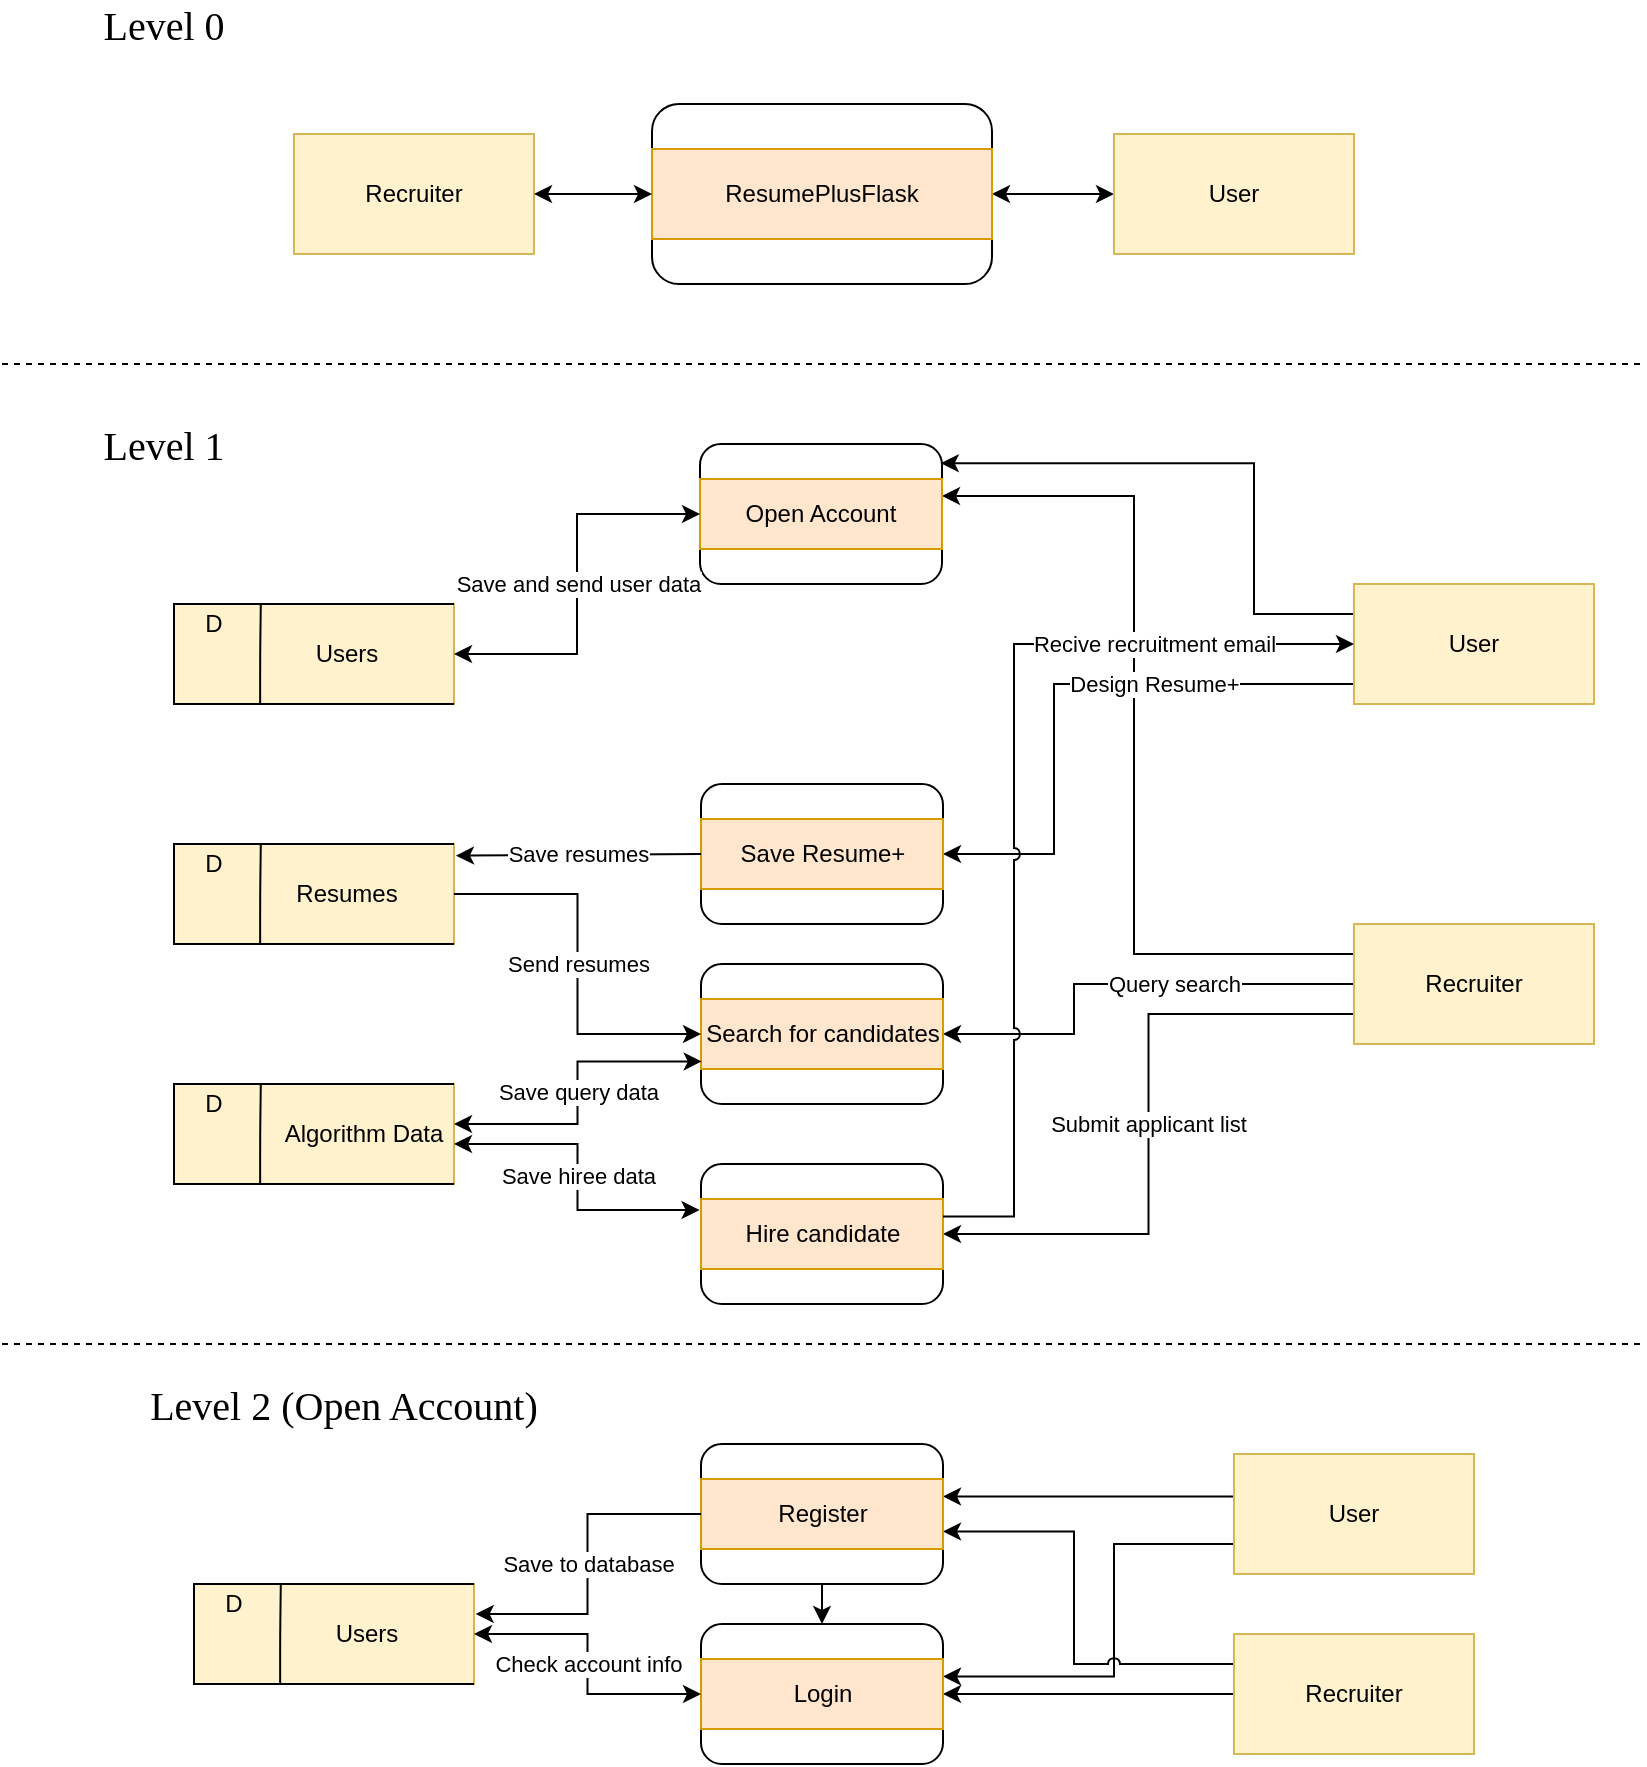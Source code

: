 <mxfile version="14.1.8" type="device"><diagram id="C5RBs43oDa-KdzZeNtuy" name="Page-1"><mxGraphModel dx="905" dy="555" grid="1" gridSize="10" guides="1" tooltips="1" connect="1" arrows="1" fold="1" page="1" pageScale="1" pageWidth="827" pageHeight="1169" math="0" shadow="0"><root><mxCell id="WIyWlLk6GJQsqaUBKTNV-0"/><mxCell id="WIyWlLk6GJQsqaUBKTNV-1" parent="WIyWlLk6GJQsqaUBKTNV-0"/><mxCell id="NrrAyGX-JGKCV6NeU_a9-0" value="Recruiter" style="rounded=0;whiteSpace=wrap;html=1;fillColor=#fff2cc;strokeColor=#d6b656;" vertex="1" parent="WIyWlLk6GJQsqaUBKTNV-1"><mxGeometry x="150" y="85" width="120" height="60" as="geometry"/></mxCell><mxCell id="NrrAyGX-JGKCV6NeU_a9-6" style="edgeStyle=orthogonalEdgeStyle;rounded=0;orthogonalLoop=1;jettySize=auto;html=1;exitX=0;exitY=0.5;exitDx=0;exitDy=0;entryX=1;entryY=0.5;entryDx=0;entryDy=0;startArrow=classic;startFill=1;" edge="1" parent="WIyWlLk6GJQsqaUBKTNV-1" source="NrrAyGX-JGKCV6NeU_a9-1" target="NrrAyGX-JGKCV6NeU_a9-3"><mxGeometry relative="1" as="geometry"/></mxCell><mxCell id="NrrAyGX-JGKCV6NeU_a9-1" value="User" style="rounded=0;whiteSpace=wrap;html=1;fillColor=#fff2cc;strokeColor=#d6b656;" vertex="1" parent="WIyWlLk6GJQsqaUBKTNV-1"><mxGeometry x="560" y="85" width="120" height="60" as="geometry"/></mxCell><mxCell id="NrrAyGX-JGKCV6NeU_a9-4" value="" style="group" vertex="1" connectable="0" parent="WIyWlLk6GJQsqaUBKTNV-1"><mxGeometry x="329" y="70" width="170" height="90" as="geometry"/></mxCell><mxCell id="NrrAyGX-JGKCV6NeU_a9-2" value="" style="rounded=1;whiteSpace=wrap;html=1;" vertex="1" parent="NrrAyGX-JGKCV6NeU_a9-4"><mxGeometry width="170" height="90" as="geometry"/></mxCell><mxCell id="NrrAyGX-JGKCV6NeU_a9-3" value="ResumePlusFlask" style="rounded=0;whiteSpace=wrap;html=1;fillColor=#ffe6cc;strokeColor=#d79b00;" vertex="1" parent="NrrAyGX-JGKCV6NeU_a9-4"><mxGeometry y="22.5" width="170" height="45" as="geometry"/></mxCell><mxCell id="NrrAyGX-JGKCV6NeU_a9-5" value="" style="endArrow=classic;html=1;exitX=1;exitY=0.5;exitDx=0;exitDy=0;entryX=0;entryY=0.5;entryDx=0;entryDy=0;endFill=1;startArrow=classic;startFill=1;" edge="1" parent="WIyWlLk6GJQsqaUBKTNV-1" source="NrrAyGX-JGKCV6NeU_a9-0" target="NrrAyGX-JGKCV6NeU_a9-3"><mxGeometry width="50" height="50" relative="1" as="geometry"><mxPoint x="390" y="300" as="sourcePoint"/><mxPoint x="440" y="250" as="targetPoint"/></mxGeometry></mxCell><mxCell id="NrrAyGX-JGKCV6NeU_a9-7" value="" style="endArrow=none;dashed=1;html=1;" edge="1" parent="WIyWlLk6GJQsqaUBKTNV-1"><mxGeometry width="50" height="50" relative="1" as="geometry"><mxPoint x="4" y="200" as="sourcePoint"/><mxPoint x="824" y="200" as="targetPoint"/></mxGeometry></mxCell><mxCell id="NrrAyGX-JGKCV6NeU_a9-8" value="&lt;font style=&quot;font-size: 20px&quot; face=&quot;Lucida Console&quot;&gt;Level 0&lt;/font&gt;" style="text;html=1;strokeColor=none;fillColor=none;align=center;verticalAlign=middle;whiteSpace=wrap;rounded=0;" vertex="1" parent="WIyWlLk6GJQsqaUBKTNV-1"><mxGeometry x="30" y="20" width="110" height="20" as="geometry"/></mxCell><mxCell id="NrrAyGX-JGKCV6NeU_a9-50" value="" style="edgeStyle=orthogonalEdgeStyle;rounded=0;orthogonalLoop=1;jettySize=auto;html=1;exitX=0;exitY=0.25;exitDx=0;exitDy=0;entryX=1;entryY=0.25;entryDx=0;entryDy=0;startArrow=none;startFill=0;endArrow=classic;endFill=1;jumpStyle=arc;" edge="1" parent="WIyWlLk6GJQsqaUBKTNV-1" source="NrrAyGX-JGKCV6NeU_a9-9" target="NrrAyGX-JGKCV6NeU_a9-13"><mxGeometry x="-0.012" y="-30" relative="1" as="geometry"><Array as="points"><mxPoint x="570" y="495"/><mxPoint x="570" y="266"/><mxPoint x="474" y="266"/></Array><mxPoint as="offset"/></mxGeometry></mxCell><mxCell id="NrrAyGX-JGKCV6NeU_a9-77" value="Submit applicant list" style="edgeStyle=orthogonalEdgeStyle;rounded=0;jumpStyle=arc;orthogonalLoop=1;jettySize=auto;html=1;exitX=0;exitY=0.75;exitDx=0;exitDy=0;entryX=1;entryY=0.5;entryDx=0;entryDy=0;startArrow=none;startFill=0;endArrow=classic;endFill=1;" edge="1" parent="WIyWlLk6GJQsqaUBKTNV-1" source="NrrAyGX-JGKCV6NeU_a9-9" target="NrrAyGX-JGKCV6NeU_a9-28"><mxGeometry relative="1" as="geometry"/></mxCell><mxCell id="NrrAyGX-JGKCV6NeU_a9-78" value="Query search" style="edgeStyle=orthogonalEdgeStyle;rounded=0;jumpStyle=arc;orthogonalLoop=1;jettySize=auto;html=1;exitX=0;exitY=0.5;exitDx=0;exitDy=0;entryX=1;entryY=0.5;entryDx=0;entryDy=0;startArrow=none;startFill=0;endArrow=classic;endFill=1;" edge="1" parent="WIyWlLk6GJQsqaUBKTNV-1" source="NrrAyGX-JGKCV6NeU_a9-9" target="NrrAyGX-JGKCV6NeU_a9-25"><mxGeometry x="-0.219" relative="1" as="geometry"><Array as="points"><mxPoint x="540" y="510"/><mxPoint x="540" y="535"/></Array><mxPoint as="offset"/></mxGeometry></mxCell><mxCell id="NrrAyGX-JGKCV6NeU_a9-9" value="Recruiter" style="rounded=0;whiteSpace=wrap;html=1;fillColor=#fff2cc;strokeColor=#d6b656;" vertex="1" parent="WIyWlLk6GJQsqaUBKTNV-1"><mxGeometry x="680" y="480" width="120" height="60" as="geometry"/></mxCell><mxCell id="NrrAyGX-JGKCV6NeU_a9-51" value="Design Resume+" style="edgeStyle=orthogonalEdgeStyle;rounded=0;orthogonalLoop=1;jettySize=auto;html=1;exitX=0;exitY=0.75;exitDx=0;exitDy=0;entryX=1;entryY=0.5;entryDx=0;entryDy=0;startArrow=none;startFill=0;endArrow=classic;endFill=1;jumpStyle=arc;" edge="1" parent="WIyWlLk6GJQsqaUBKTNV-1" source="NrrAyGX-JGKCV6NeU_a9-10" target="NrrAyGX-JGKCV6NeU_a9-22"><mxGeometry x="-0.289" relative="1" as="geometry"><Array as="points"><mxPoint x="530" y="360"/><mxPoint x="530" y="445"/></Array><mxPoint as="offset"/></mxGeometry></mxCell><mxCell id="NrrAyGX-JGKCV6NeU_a9-79" value="" style="edgeStyle=orthogonalEdgeStyle;rounded=0;jumpStyle=arc;orthogonalLoop=1;jettySize=auto;html=1;entryX=0.995;entryY=0.137;entryDx=0;entryDy=0;entryPerimeter=0;startArrow=none;startFill=0;endArrow=classic;endFill=1;exitX=0;exitY=0.25;exitDx=0;exitDy=0;" edge="1" parent="WIyWlLk6GJQsqaUBKTNV-1" source="NrrAyGX-JGKCV6NeU_a9-10" target="NrrAyGX-JGKCV6NeU_a9-12"><mxGeometry relative="1" as="geometry"><mxPoint x="630" y="325" as="sourcePoint"/><Array as="points"><mxPoint x="630" y="325"/><mxPoint x="630" y="250"/></Array></mxGeometry></mxCell><mxCell id="NrrAyGX-JGKCV6NeU_a9-10" value="User" style="rounded=0;whiteSpace=wrap;html=1;fillColor=#fff2cc;strokeColor=#d6b656;" vertex="1" parent="WIyWlLk6GJQsqaUBKTNV-1"><mxGeometry x="680" y="310" width="120" height="60" as="geometry"/></mxCell><mxCell id="NrrAyGX-JGKCV6NeU_a9-11" value="" style="group;fillColor=#ffffff;" vertex="1" connectable="0" parent="WIyWlLk6GJQsqaUBKTNV-1"><mxGeometry x="353" y="240" width="121" height="70" as="geometry"/></mxCell><mxCell id="NrrAyGX-JGKCV6NeU_a9-12" value="" style="rounded=1;whiteSpace=wrap;html=1;" vertex="1" parent="NrrAyGX-JGKCV6NeU_a9-11"><mxGeometry width="121" height="70" as="geometry"/></mxCell><mxCell id="NrrAyGX-JGKCV6NeU_a9-13" value="Open Account" style="rounded=0;whiteSpace=wrap;html=1;fillColor=#ffe6cc;strokeColor=#d79b00;" vertex="1" parent="NrrAyGX-JGKCV6NeU_a9-11"><mxGeometry y="17.5" width="121" height="35" as="geometry"/></mxCell><mxCell id="NrrAyGX-JGKCV6NeU_a9-20" value="" style="group" vertex="1" connectable="0" parent="WIyWlLk6GJQsqaUBKTNV-1"><mxGeometry x="353.5" y="410" width="121" height="70" as="geometry"/></mxCell><mxCell id="NrrAyGX-JGKCV6NeU_a9-21" value="" style="rounded=1;whiteSpace=wrap;html=1;" vertex="1" parent="NrrAyGX-JGKCV6NeU_a9-20"><mxGeometry width="121" height="70" as="geometry"/></mxCell><mxCell id="NrrAyGX-JGKCV6NeU_a9-22" value="Save Resume+" style="rounded=0;whiteSpace=wrap;html=1;fillColor=#ffe6cc;strokeColor=#d79b00;" vertex="1" parent="NrrAyGX-JGKCV6NeU_a9-20"><mxGeometry y="17.5" width="121" height="35" as="geometry"/></mxCell><mxCell id="NrrAyGX-JGKCV6NeU_a9-23" value="" style="group" vertex="1" connectable="0" parent="WIyWlLk6GJQsqaUBKTNV-1"><mxGeometry x="353.5" y="500" width="121" height="70" as="geometry"/></mxCell><mxCell id="NrrAyGX-JGKCV6NeU_a9-24" value="" style="rounded=1;whiteSpace=wrap;html=1;" vertex="1" parent="NrrAyGX-JGKCV6NeU_a9-23"><mxGeometry width="121" height="70" as="geometry"/></mxCell><mxCell id="NrrAyGX-JGKCV6NeU_a9-25" value="Search for candidates" style="rounded=0;whiteSpace=wrap;html=1;fillColor=#ffe6cc;strokeColor=#d79b00;" vertex="1" parent="NrrAyGX-JGKCV6NeU_a9-23"><mxGeometry y="17.5" width="121" height="35" as="geometry"/></mxCell><mxCell id="NrrAyGX-JGKCV6NeU_a9-26" value="" style="group" vertex="1" connectable="0" parent="WIyWlLk6GJQsqaUBKTNV-1"><mxGeometry x="353.5" y="600" width="121" height="70" as="geometry"/></mxCell><mxCell id="NrrAyGX-JGKCV6NeU_a9-27" value="" style="rounded=1;whiteSpace=wrap;html=1;" vertex="1" parent="NrrAyGX-JGKCV6NeU_a9-26"><mxGeometry width="121" height="70" as="geometry"/></mxCell><mxCell id="NrrAyGX-JGKCV6NeU_a9-28" value="Hire candidate" style="rounded=0;whiteSpace=wrap;html=1;fillColor=#ffe6cc;strokeColor=#d79b00;" vertex="1" parent="NrrAyGX-JGKCV6NeU_a9-26"><mxGeometry y="17.5" width="121" height="35" as="geometry"/></mxCell><mxCell id="NrrAyGX-JGKCV6NeU_a9-35" value="" style="group;fillColor=#fff2cc;strokeColor=#d6b656;" vertex="1" connectable="0" parent="WIyWlLk6GJQsqaUBKTNV-1"><mxGeometry x="90" y="440" width="140" height="50" as="geometry"/></mxCell><mxCell id="NrrAyGX-JGKCV6NeU_a9-33" value="D" style="text;html=1;strokeColor=none;fillColor=none;align=center;verticalAlign=middle;whiteSpace=wrap;rounded=0;" vertex="1" parent="NrrAyGX-JGKCV6NeU_a9-35"><mxGeometry width="40" height="20" as="geometry"/></mxCell><mxCell id="NrrAyGX-JGKCV6NeU_a9-34" value="" style="group" vertex="1" connectable="0" parent="NrrAyGX-JGKCV6NeU_a9-35"><mxGeometry width="140" height="50" as="geometry"/></mxCell><mxCell id="NrrAyGX-JGKCV6NeU_a9-31" value="" style="strokeWidth=1;html=1;shape=mxgraph.flowchart.annotation_1;align=left;pointerEvents=1;fillColor=#ffffff;" vertex="1" parent="NrrAyGX-JGKCV6NeU_a9-34"><mxGeometry width="140" height="50" as="geometry"/></mxCell><mxCell id="NrrAyGX-JGKCV6NeU_a9-32" value="" style="endArrow=none;html=1;entryX=0.31;entryY=0.001;entryDx=0;entryDy=0;entryPerimeter=0;" edge="1" parent="NrrAyGX-JGKCV6NeU_a9-34" target="NrrAyGX-JGKCV6NeU_a9-31"><mxGeometry width="50" height="50" relative="1" as="geometry"><mxPoint x="43.077" y="50" as="sourcePoint"/><mxPoint x="42" as="targetPoint"/><Array as="points"><mxPoint x="43.077" y="25"/></Array></mxGeometry></mxCell><mxCell id="NrrAyGX-JGKCV6NeU_a9-36" value="Resumes" style="text;html=1;strokeColor=none;fillColor=none;align=center;verticalAlign=middle;whiteSpace=wrap;rounded=0;" vertex="1" parent="NrrAyGX-JGKCV6NeU_a9-34"><mxGeometry x="64.615" y="15" width="43.077" height="20" as="geometry"/></mxCell><mxCell id="NrrAyGX-JGKCV6NeU_a9-52" value="Save resumes" style="edgeStyle=orthogonalEdgeStyle;rounded=0;jumpStyle=arc;orthogonalLoop=1;jettySize=auto;html=1;exitX=0;exitY=0.5;exitDx=0;exitDy=0;startArrow=none;startFill=0;endArrow=classic;endFill=1;entryX=1.007;entryY=0.117;entryDx=0;entryDy=0;entryPerimeter=0;" edge="1" parent="WIyWlLk6GJQsqaUBKTNV-1" source="NrrAyGX-JGKCV6NeU_a9-22" target="NrrAyGX-JGKCV6NeU_a9-31"><mxGeometry relative="1" as="geometry"><mxPoint x="260" y="460" as="targetPoint"/></mxGeometry></mxCell><mxCell id="NrrAyGX-JGKCV6NeU_a9-63" value="" style="group;fillColor=#fff2cc;strokeColor=#d6b656;" vertex="1" connectable="0" parent="WIyWlLk6GJQsqaUBKTNV-1"><mxGeometry x="90" y="320" width="140" height="50" as="geometry"/></mxCell><mxCell id="NrrAyGX-JGKCV6NeU_a9-64" value="D" style="text;html=1;strokeColor=none;fillColor=none;align=center;verticalAlign=middle;whiteSpace=wrap;rounded=0;" vertex="1" parent="NrrAyGX-JGKCV6NeU_a9-63"><mxGeometry width="40" height="20" as="geometry"/></mxCell><mxCell id="NrrAyGX-JGKCV6NeU_a9-65" value="" style="group" vertex="1" connectable="0" parent="NrrAyGX-JGKCV6NeU_a9-63"><mxGeometry width="140" height="50" as="geometry"/></mxCell><mxCell id="NrrAyGX-JGKCV6NeU_a9-66" value="" style="strokeWidth=1;html=1;shape=mxgraph.flowchart.annotation_1;align=left;pointerEvents=1;fillColor=#ffffff;" vertex="1" parent="NrrAyGX-JGKCV6NeU_a9-65"><mxGeometry width="140" height="50" as="geometry"/></mxCell><mxCell id="NrrAyGX-JGKCV6NeU_a9-67" value="" style="endArrow=none;html=1;entryX=0.31;entryY=0.001;entryDx=0;entryDy=0;entryPerimeter=0;" edge="1" parent="NrrAyGX-JGKCV6NeU_a9-65" target="NrrAyGX-JGKCV6NeU_a9-66"><mxGeometry width="50" height="50" relative="1" as="geometry"><mxPoint x="43.077" y="50" as="sourcePoint"/><mxPoint x="42" as="targetPoint"/><Array as="points"><mxPoint x="43.077" y="25"/></Array></mxGeometry></mxCell><mxCell id="NrrAyGX-JGKCV6NeU_a9-68" value="Users" style="text;html=1;strokeColor=none;fillColor=none;align=center;verticalAlign=middle;whiteSpace=wrap;rounded=0;" vertex="1" parent="NrrAyGX-JGKCV6NeU_a9-65"><mxGeometry x="64.615" y="15" width="43.077" height="20" as="geometry"/></mxCell><mxCell id="NrrAyGX-JGKCV6NeU_a9-69" value="" style="group;fillColor=#fff2cc;strokeColor=#d6b656;" vertex="1" connectable="0" parent="WIyWlLk6GJQsqaUBKTNV-1"><mxGeometry x="90" y="560" width="140" height="50" as="geometry"/></mxCell><mxCell id="NrrAyGX-JGKCV6NeU_a9-70" value="D" style="text;html=1;strokeColor=none;fillColor=none;align=center;verticalAlign=middle;whiteSpace=wrap;rounded=0;" vertex="1" parent="NrrAyGX-JGKCV6NeU_a9-69"><mxGeometry width="40" height="20" as="geometry"/></mxCell><mxCell id="NrrAyGX-JGKCV6NeU_a9-71" value="" style="group" vertex="1" connectable="0" parent="NrrAyGX-JGKCV6NeU_a9-69"><mxGeometry width="140" height="50" as="geometry"/></mxCell><mxCell id="NrrAyGX-JGKCV6NeU_a9-72" value="" style="strokeWidth=1;html=1;shape=mxgraph.flowchart.annotation_1;align=left;pointerEvents=1;fillColor=#ffffff;" vertex="1" parent="NrrAyGX-JGKCV6NeU_a9-71"><mxGeometry width="140" height="50" as="geometry"/></mxCell><mxCell id="NrrAyGX-JGKCV6NeU_a9-73" value="" style="endArrow=none;html=1;entryX=0.31;entryY=0.001;entryDx=0;entryDy=0;entryPerimeter=0;" edge="1" parent="NrrAyGX-JGKCV6NeU_a9-71" target="NrrAyGX-JGKCV6NeU_a9-72"><mxGeometry width="50" height="50" relative="1" as="geometry"><mxPoint x="43.077" y="50" as="sourcePoint"/><mxPoint x="42" as="targetPoint"/><Array as="points"><mxPoint x="43.077" y="25"/></Array></mxGeometry></mxCell><mxCell id="NrrAyGX-JGKCV6NeU_a9-74" value="Algorithm Data" style="text;html=1;strokeColor=none;fillColor=none;align=center;verticalAlign=middle;whiteSpace=wrap;rounded=0;" vertex="1" parent="NrrAyGX-JGKCV6NeU_a9-71"><mxGeometry x="50" y="15" width="90" height="20" as="geometry"/></mxCell><mxCell id="NrrAyGX-JGKCV6NeU_a9-76" value="Save and send user data" style="edgeStyle=orthogonalEdgeStyle;rounded=0;jumpStyle=arc;orthogonalLoop=1;jettySize=auto;html=1;exitX=0;exitY=0.5;exitDx=0;exitDy=0;entryX=1;entryY=0.5;entryDx=0;entryDy=0;entryPerimeter=0;startArrow=classic;startFill=1;endArrow=classic;endFill=1;" edge="1" parent="WIyWlLk6GJQsqaUBKTNV-1" source="NrrAyGX-JGKCV6NeU_a9-13" target="NrrAyGX-JGKCV6NeU_a9-66"><mxGeometry relative="1" as="geometry"/></mxCell><mxCell id="NrrAyGX-JGKCV6NeU_a9-80" value="Send resumes" style="edgeStyle=orthogonalEdgeStyle;rounded=0;jumpStyle=arc;orthogonalLoop=1;jettySize=auto;html=1;exitX=1;exitY=0.5;exitDx=0;exitDy=0;exitPerimeter=0;entryX=0;entryY=0.5;entryDx=0;entryDy=0;startArrow=none;startFill=0;endArrow=classic;endFill=1;" edge="1" parent="WIyWlLk6GJQsqaUBKTNV-1" source="NrrAyGX-JGKCV6NeU_a9-31" target="NrrAyGX-JGKCV6NeU_a9-25"><mxGeometry relative="1" as="geometry"/></mxCell><mxCell id="NrrAyGX-JGKCV6NeU_a9-81" value="Save query data" style="edgeStyle=orthogonalEdgeStyle;rounded=0;jumpStyle=arc;orthogonalLoop=1;jettySize=auto;html=1;exitX=1;exitY=0.25;exitDx=0;exitDy=0;entryX=0.003;entryY=0.892;entryDx=0;entryDy=0;entryPerimeter=0;startArrow=classic;startFill=1;endArrow=classic;endFill=1;" edge="1" parent="WIyWlLk6GJQsqaUBKTNV-1" source="NrrAyGX-JGKCV6NeU_a9-74" target="NrrAyGX-JGKCV6NeU_a9-25"><mxGeometry relative="1" as="geometry"/></mxCell><mxCell id="NrrAyGX-JGKCV6NeU_a9-82" value="Save hiree data" style="edgeStyle=orthogonalEdgeStyle;rounded=0;jumpStyle=arc;orthogonalLoop=1;jettySize=auto;html=1;exitX=1;exitY=0.75;exitDx=0;exitDy=0;entryX=-0.006;entryY=0.157;entryDx=0;entryDy=0;entryPerimeter=0;startArrow=classic;startFill=1;endArrow=classic;endFill=1;" edge="1" parent="WIyWlLk6GJQsqaUBKTNV-1" source="NrrAyGX-JGKCV6NeU_a9-74" target="NrrAyGX-JGKCV6NeU_a9-28"><mxGeometry relative="1" as="geometry"/></mxCell><mxCell id="NrrAyGX-JGKCV6NeU_a9-83" value="" style="endArrow=none;dashed=1;html=1;" edge="1" parent="WIyWlLk6GJQsqaUBKTNV-1"><mxGeometry width="50" height="50" relative="1" as="geometry"><mxPoint x="4" y="690" as="sourcePoint"/><mxPoint x="824" y="690" as="targetPoint"/></mxGeometry></mxCell><mxCell id="NrrAyGX-JGKCV6NeU_a9-84" value="&lt;font style=&quot;font-size: 20px&quot; face=&quot;Lucida Console&quot;&gt;Level 1&lt;/font&gt;" style="text;html=1;strokeColor=none;fillColor=none;align=center;verticalAlign=middle;whiteSpace=wrap;rounded=0;" vertex="1" parent="WIyWlLk6GJQsqaUBKTNV-1"><mxGeometry x="30" y="230" width="110" height="20" as="geometry"/></mxCell><mxCell id="NrrAyGX-JGKCV6NeU_a9-85" value="&lt;font style=&quot;font-size: 20px&quot; face=&quot;Lucida Console&quot;&gt;Level 2 (Open Account)&lt;/font&gt;" style="text;html=1;strokeColor=none;fillColor=none;align=center;verticalAlign=middle;whiteSpace=wrap;rounded=0;" vertex="1" parent="WIyWlLk6GJQsqaUBKTNV-1"><mxGeometry x="30" y="710" width="290" height="20" as="geometry"/></mxCell><mxCell id="NrrAyGX-JGKCV6NeU_a9-104" value="" style="edgeStyle=orthogonalEdgeStyle;rounded=0;jumpStyle=arc;orthogonalLoop=1;jettySize=auto;html=1;exitX=0;exitY=0.25;exitDx=0;exitDy=0;entryX=1;entryY=0.25;entryDx=0;entryDy=0;startArrow=none;startFill=0;endArrow=classic;endFill=1;" edge="1" parent="WIyWlLk6GJQsqaUBKTNV-1" source="NrrAyGX-JGKCV6NeU_a9-86" target="NrrAyGX-JGKCV6NeU_a9-96"><mxGeometry relative="1" as="geometry"><Array as="points"><mxPoint x="620" y="766"/></Array></mxGeometry></mxCell><mxCell id="NrrAyGX-JGKCV6NeU_a9-106" style="edgeStyle=orthogonalEdgeStyle;rounded=0;jumpStyle=arc;orthogonalLoop=1;jettySize=auto;html=1;exitX=0;exitY=0.5;exitDx=0;exitDy=0;entryX=1;entryY=0.25;entryDx=0;entryDy=0;startArrow=none;startFill=0;endArrow=classic;endFill=1;" edge="1" parent="WIyWlLk6GJQsqaUBKTNV-1" source="NrrAyGX-JGKCV6NeU_a9-86" target="NrrAyGX-JGKCV6NeU_a9-99"><mxGeometry relative="1" as="geometry"><Array as="points"><mxPoint x="620" y="790"/><mxPoint x="560" y="790"/><mxPoint x="560" y="856"/></Array></mxGeometry></mxCell><mxCell id="NrrAyGX-JGKCV6NeU_a9-86" value="User" style="rounded=0;whiteSpace=wrap;html=1;fillColor=#fff2cc;strokeColor=#d6b656;" vertex="1" parent="WIyWlLk6GJQsqaUBKTNV-1"><mxGeometry x="620" y="745" width="120" height="60" as="geometry"/></mxCell><mxCell id="NrrAyGX-JGKCV6NeU_a9-87" value="" style="group;fillColor=#fff2cc;strokeColor=#d6b656;" vertex="1" connectable="0" parent="WIyWlLk6GJQsqaUBKTNV-1"><mxGeometry x="100" y="810" width="140" height="50" as="geometry"/></mxCell><mxCell id="NrrAyGX-JGKCV6NeU_a9-88" value="D" style="text;html=1;strokeColor=none;fillColor=none;align=center;verticalAlign=middle;whiteSpace=wrap;rounded=0;" vertex="1" parent="NrrAyGX-JGKCV6NeU_a9-87"><mxGeometry width="40" height="20" as="geometry"/></mxCell><mxCell id="NrrAyGX-JGKCV6NeU_a9-89" value="" style="group" vertex="1" connectable="0" parent="NrrAyGX-JGKCV6NeU_a9-87"><mxGeometry width="140" height="50" as="geometry"/></mxCell><mxCell id="NrrAyGX-JGKCV6NeU_a9-90" value="" style="strokeWidth=1;html=1;shape=mxgraph.flowchart.annotation_1;align=left;pointerEvents=1;fillColor=#ffffff;" vertex="1" parent="NrrAyGX-JGKCV6NeU_a9-89"><mxGeometry width="140" height="50" as="geometry"/></mxCell><mxCell id="NrrAyGX-JGKCV6NeU_a9-91" value="" style="endArrow=none;html=1;entryX=0.31;entryY=0.001;entryDx=0;entryDy=0;entryPerimeter=0;" edge="1" parent="NrrAyGX-JGKCV6NeU_a9-89" target="NrrAyGX-JGKCV6NeU_a9-90"><mxGeometry width="50" height="50" relative="1" as="geometry"><mxPoint x="43.077" y="50" as="sourcePoint"/><mxPoint x="42" as="targetPoint"/><Array as="points"><mxPoint x="43.077" y="25"/></Array></mxGeometry></mxCell><mxCell id="NrrAyGX-JGKCV6NeU_a9-92" value="Users" style="text;html=1;strokeColor=none;fillColor=none;align=center;verticalAlign=middle;whiteSpace=wrap;rounded=0;" vertex="1" parent="NrrAyGX-JGKCV6NeU_a9-89"><mxGeometry x="64.615" y="15" width="43.077" height="20" as="geometry"/></mxCell><mxCell id="NrrAyGX-JGKCV6NeU_a9-105" value="" style="edgeStyle=orthogonalEdgeStyle;rounded=0;jumpStyle=arc;orthogonalLoop=1;jettySize=auto;html=1;exitX=0;exitY=0.25;exitDx=0;exitDy=0;entryX=1;entryY=0.75;entryDx=0;entryDy=0;startArrow=none;startFill=0;endArrow=classic;endFill=1;" edge="1" parent="WIyWlLk6GJQsqaUBKTNV-1" source="NrrAyGX-JGKCV6NeU_a9-93" target="NrrAyGX-JGKCV6NeU_a9-96"><mxGeometry relative="1" as="geometry"><Array as="points"><mxPoint x="540" y="850"/><mxPoint x="540" y="784"/></Array></mxGeometry></mxCell><mxCell id="NrrAyGX-JGKCV6NeU_a9-107" style="edgeStyle=orthogonalEdgeStyle;rounded=0;jumpStyle=arc;orthogonalLoop=1;jettySize=auto;html=1;exitX=0;exitY=0.5;exitDx=0;exitDy=0;entryX=1;entryY=0.5;entryDx=0;entryDy=0;startArrow=none;startFill=0;endArrow=classic;endFill=1;" edge="1" parent="WIyWlLk6GJQsqaUBKTNV-1" source="NrrAyGX-JGKCV6NeU_a9-93" target="NrrAyGX-JGKCV6NeU_a9-99"><mxGeometry relative="1" as="geometry"><Array as="points"><mxPoint x="590" y="865"/><mxPoint x="590" y="865"/></Array></mxGeometry></mxCell><mxCell id="NrrAyGX-JGKCV6NeU_a9-93" value="Recruiter" style="rounded=0;whiteSpace=wrap;html=1;fillColor=#fff2cc;strokeColor=#d6b656;" vertex="1" parent="WIyWlLk6GJQsqaUBKTNV-1"><mxGeometry x="620" y="835" width="120" height="60" as="geometry"/></mxCell><mxCell id="NrrAyGX-JGKCV6NeU_a9-94" value="" style="group" vertex="1" connectable="0" parent="WIyWlLk6GJQsqaUBKTNV-1"><mxGeometry x="353.5" y="740" width="121" height="70" as="geometry"/></mxCell><mxCell id="NrrAyGX-JGKCV6NeU_a9-95" value="" style="rounded=1;whiteSpace=wrap;html=1;" vertex="1" parent="NrrAyGX-JGKCV6NeU_a9-94"><mxGeometry width="121" height="70" as="geometry"/></mxCell><mxCell id="NrrAyGX-JGKCV6NeU_a9-96" value="Register" style="rounded=0;whiteSpace=wrap;html=1;fillColor=#ffe6cc;strokeColor=#d79b00;" vertex="1" parent="NrrAyGX-JGKCV6NeU_a9-94"><mxGeometry y="17.5" width="121" height="35" as="geometry"/></mxCell><mxCell id="NrrAyGX-JGKCV6NeU_a9-97" value="" style="group" vertex="1" connectable="0" parent="WIyWlLk6GJQsqaUBKTNV-1"><mxGeometry x="353.5" y="830" width="121" height="70" as="geometry"/></mxCell><mxCell id="NrrAyGX-JGKCV6NeU_a9-98" value="" style="rounded=1;whiteSpace=wrap;html=1;" vertex="1" parent="NrrAyGX-JGKCV6NeU_a9-97"><mxGeometry width="121" height="70" as="geometry"/></mxCell><mxCell id="NrrAyGX-JGKCV6NeU_a9-99" value="Login" style="rounded=0;whiteSpace=wrap;html=1;fillColor=#ffe6cc;strokeColor=#d79b00;" vertex="1" parent="NrrAyGX-JGKCV6NeU_a9-97"><mxGeometry y="17.5" width="121" height="35" as="geometry"/></mxCell><mxCell id="NrrAyGX-JGKCV6NeU_a9-109" value="Save to database" style="edgeStyle=orthogonalEdgeStyle;rounded=0;jumpStyle=arc;orthogonalLoop=1;jettySize=auto;html=1;exitX=0;exitY=0.5;exitDx=0;exitDy=0;entryX=1.006;entryY=0.3;entryDx=0;entryDy=0;entryPerimeter=0;startArrow=none;startFill=0;endArrow=classic;endFill=1;" edge="1" parent="WIyWlLk6GJQsqaUBKTNV-1" source="NrrAyGX-JGKCV6NeU_a9-96" target="NrrAyGX-JGKCV6NeU_a9-90"><mxGeometry relative="1" as="geometry"/></mxCell><mxCell id="NrrAyGX-JGKCV6NeU_a9-110" value="Check account info" style="edgeStyle=orthogonalEdgeStyle;rounded=0;jumpStyle=arc;orthogonalLoop=1;jettySize=auto;html=1;exitX=1;exitY=0.5;exitDx=0;exitDy=0;exitPerimeter=0;entryX=0;entryY=0.5;entryDx=0;entryDy=0;startArrow=classic;startFill=1;endArrow=classic;endFill=1;" edge="1" parent="WIyWlLk6GJQsqaUBKTNV-1" source="NrrAyGX-JGKCV6NeU_a9-90" target="NrrAyGX-JGKCV6NeU_a9-99"><mxGeometry relative="1" as="geometry"/></mxCell><mxCell id="NrrAyGX-JGKCV6NeU_a9-111" value="Recive recruitment email" style="edgeStyle=orthogonalEdgeStyle;rounded=0;jumpStyle=arc;orthogonalLoop=1;jettySize=auto;html=1;exitX=1;exitY=0.25;exitDx=0;exitDy=0;entryX=0;entryY=0.5;entryDx=0;entryDy=0;startArrow=none;startFill=0;endArrow=classic;endFill=1;" edge="1" parent="WIyWlLk6GJQsqaUBKTNV-1" source="NrrAyGX-JGKCV6NeU_a9-28" target="NrrAyGX-JGKCV6NeU_a9-10"><mxGeometry x="0.593" relative="1" as="geometry"><Array as="points"><mxPoint x="510" y="626"/><mxPoint x="510" y="340"/></Array><mxPoint as="offset"/></mxGeometry></mxCell><mxCell id="NrrAyGX-JGKCV6NeU_a9-112" style="edgeStyle=orthogonalEdgeStyle;rounded=0;jumpStyle=arc;orthogonalLoop=1;jettySize=auto;html=1;exitX=0.5;exitY=1;exitDx=0;exitDy=0;entryX=0.5;entryY=0;entryDx=0;entryDy=0;startArrow=none;startFill=0;endArrow=classic;endFill=1;" edge="1" parent="WIyWlLk6GJQsqaUBKTNV-1" source="NrrAyGX-JGKCV6NeU_a9-95" target="NrrAyGX-JGKCV6NeU_a9-98"><mxGeometry relative="1" as="geometry"/></mxCell></root></mxGraphModel></diagram></mxfile>